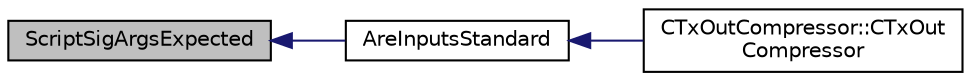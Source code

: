 digraph "ScriptSigArgsExpected"
{
  edge [fontname="Helvetica",fontsize="10",labelfontname="Helvetica",labelfontsize="10"];
  node [fontname="Helvetica",fontsize="10",shape=record];
  rankdir="LR";
  Node328 [label="ScriptSigArgsExpected",height=0.2,width=0.4,color="black", fillcolor="grey75", style="filled", fontcolor="black"];
  Node328 -> Node329 [dir="back",color="midnightblue",fontsize="10",style="solid",fontname="Helvetica"];
  Node329 [label="AreInputsStandard",height=0.2,width=0.4,color="black", fillcolor="white", style="filled",URL="$main_8h.html#a29901e539b487e09c90ff90c7560bd9d",tooltip="Check for standard transaction types. "];
  Node329 -> Node330 [dir="back",color="midnightblue",fontsize="10",style="solid",fontname="Helvetica"];
  Node330 [label="CTxOutCompressor::CTxOut\lCompressor",height=0.2,width=0.4,color="black", fillcolor="white", style="filled",URL="$class_c_tx_out_compressor.html#a38ef1033989cd003de65598620d15cea"];
}

